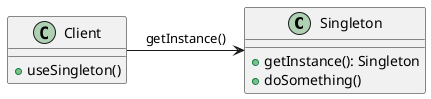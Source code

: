 @startuml
class Singleton {
    + getInstance(): Singleton
    + doSomething()
}

class Client {
    + useSingleton()
}

Client -> Singleton : getInstance()
@enduml